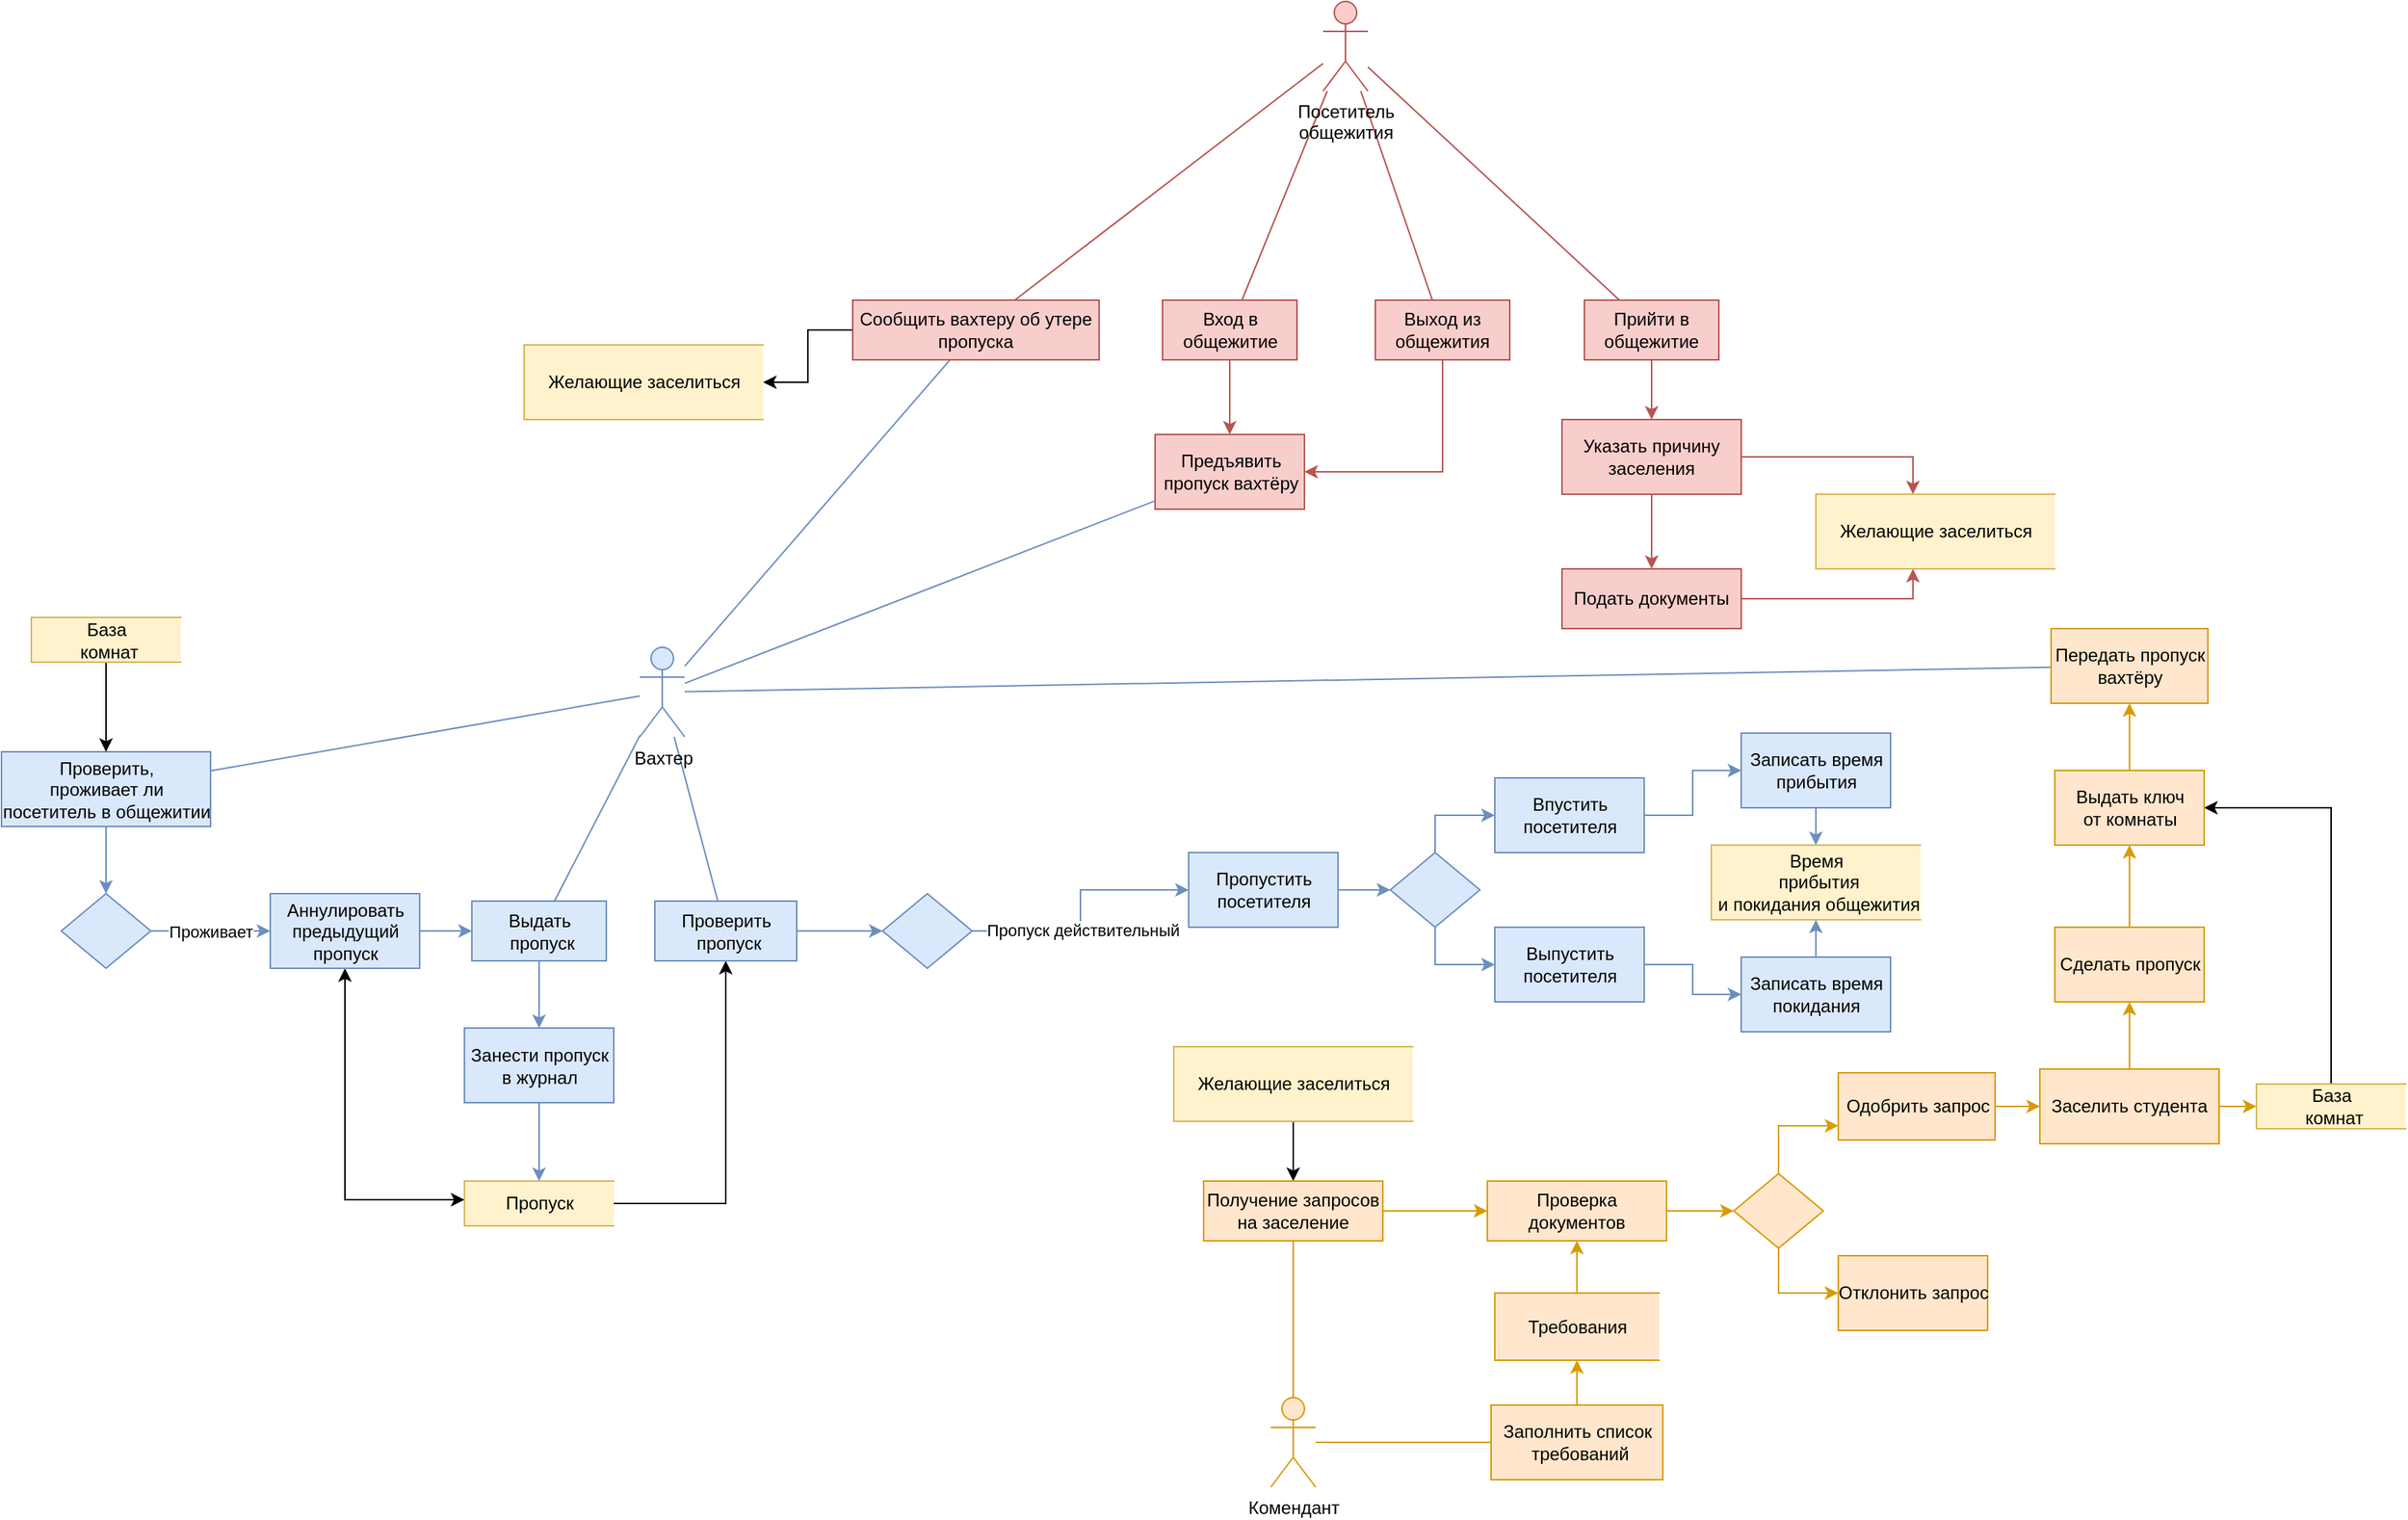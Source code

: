 <mxfile version="15.6.8" type="github">
  <diagram id="jD6TNM_BQeUBffr7h1Vu" name="Страница 1">
    <mxGraphModel dx="2903" dy="1030" grid="1" gridSize="10" guides="1" tooltips="1" connect="1" arrows="1" fold="1" page="1" pageScale="1" pageWidth="827" pageHeight="1169" math="0" shadow="0">
      <root>
        <mxCell id="0" />
        <mxCell id="1" parent="0" />
        <mxCell id="icmjAIZ1aDsR7eF-hHrB-108" style="rounded=0;orthogonalLoop=1;jettySize=auto;html=1;startArrow=none;startFill=0;endArrow=none;endFill=0;fillColor=#f8cecc;strokeColor=#b85450;" parent="1" source="icmjAIZ1aDsR7eF-hHrB-1" target="icmjAIZ1aDsR7eF-hHrB-5" edge="1">
          <mxGeometry relative="1" as="geometry">
            <mxPoint x="225.059" y="100" as="sourcePoint" />
            <mxPoint x="225" y="150" as="targetPoint" />
          </mxGeometry>
        </mxCell>
        <mxCell id="tD3QRTbrXEDpXQR9bQmA-1" style="edgeStyle=none;rounded=0;orthogonalLoop=1;jettySize=auto;html=1;endArrow=none;endFill=0;fillColor=#f8cecc;strokeColor=#b85450;" parent="1" source="icmjAIZ1aDsR7eF-hHrB-1" target="icmjAIZ1aDsR7eF-hHrB-6" edge="1">
          <mxGeometry relative="1" as="geometry" />
        </mxCell>
        <mxCell id="tD3QRTbrXEDpXQR9bQmA-2" style="edgeStyle=none;rounded=0;orthogonalLoop=1;jettySize=auto;html=1;endArrow=none;endFill=0;fillColor=#f8cecc;strokeColor=#b85450;" parent="1" source="icmjAIZ1aDsR7eF-hHrB-1" target="icmjAIZ1aDsR7eF-hHrB-7" edge="1">
          <mxGeometry relative="1" as="geometry" />
        </mxCell>
        <mxCell id="tD3QRTbrXEDpXQR9bQmA-7" style="edgeStyle=none;rounded=0;orthogonalLoop=1;jettySize=auto;html=1;endArrow=none;endFill=0;fillColor=#f8cecc;strokeColor=#b85450;" parent="1" source="icmjAIZ1aDsR7eF-hHrB-1" target="tD3QRTbrXEDpXQR9bQmA-4" edge="1">
          <mxGeometry relative="1" as="geometry" />
        </mxCell>
        <mxCell id="icmjAIZ1aDsR7eF-hHrB-1" value="Посетитель&lt;br&gt;общежития" style="shape=umlActor;verticalLabelPosition=bottom;verticalAlign=top;html=1;outlineConnect=0;fillColor=#f8cecc;strokeColor=#b85450;" parent="1" vertex="1">
          <mxGeometry x="85" y="20" width="30" height="60" as="geometry" />
        </mxCell>
        <mxCell id="OMxYR_F35L34IWSx0VG4-93" style="edgeStyle=orthogonalEdgeStyle;rounded=0;orthogonalLoop=1;jettySize=auto;html=1;endArrow=classic;endFill=1;fillColor=#f8cecc;strokeColor=#b85450;" parent="1" source="icmjAIZ1aDsR7eF-hHrB-5" target="OMxYR_F35L34IWSx0VG4-91" edge="1">
          <mxGeometry relative="1" as="geometry">
            <Array as="points">
              <mxPoint x="165" y="335" />
            </Array>
          </mxGeometry>
        </mxCell>
        <mxCell id="icmjAIZ1aDsR7eF-hHrB-5" value="&lt;span&gt;Выход из общежития&lt;/span&gt;" style="rounded=0;whiteSpace=wrap;html=1;fillColor=#f8cecc;strokeColor=#b85450;" parent="1" vertex="1">
          <mxGeometry x="120" y="220" width="90" height="40" as="geometry" />
        </mxCell>
        <mxCell id="OMxYR_F35L34IWSx0VG4-30" style="edgeStyle=orthogonalEdgeStyle;rounded=0;orthogonalLoop=1;jettySize=auto;html=1;endArrow=classic;endFill=1;fillColor=#f8cecc;strokeColor=#b85450;" parent="1" source="icmjAIZ1aDsR7eF-hHrB-6" target="OMxYR_F35L34IWSx0VG4-29" edge="1">
          <mxGeometry relative="1" as="geometry" />
        </mxCell>
        <mxCell id="icmjAIZ1aDsR7eF-hHrB-6" value="&lt;span&gt;Прийти в общежитие&lt;/span&gt;" style="rounded=0;whiteSpace=wrap;html=1;fillColor=#f8cecc;strokeColor=#b85450;" parent="1" vertex="1">
          <mxGeometry x="260" y="220" width="90" height="40" as="geometry" />
        </mxCell>
        <mxCell id="OMxYR_F35L34IWSx0VG4-143" style="rounded=0;orthogonalLoop=1;jettySize=auto;html=1;endArrow=none;endFill=0;fillColor=#dae8fc;strokeColor=#6c8ebf;" parent="1" source="icmjAIZ1aDsR7eF-hHrB-7" target="icmjAIZ1aDsR7eF-hHrB-11" edge="1">
          <mxGeometry relative="1" as="geometry" />
        </mxCell>
        <mxCell id="J3TaBKTzx61Mu4GdwZVc-2" style="edgeStyle=orthogonalEdgeStyle;rounded=0;orthogonalLoop=1;jettySize=auto;html=1;" edge="1" parent="1" source="icmjAIZ1aDsR7eF-hHrB-7" target="J3TaBKTzx61Mu4GdwZVc-1">
          <mxGeometry relative="1" as="geometry" />
        </mxCell>
        <mxCell id="icmjAIZ1aDsR7eF-hHrB-7" value="&lt;span&gt;Сообщить вахтеру об утере пропуска&lt;/span&gt;" style="rounded=0;whiteSpace=wrap;html=1;fillColor=#f8cecc;strokeColor=#b85450;" parent="1" vertex="1">
          <mxGeometry x="-230" y="220" width="165" height="40" as="geometry" />
        </mxCell>
        <mxCell id="OMxYR_F35L34IWSx0VG4-98" style="rounded=0;orthogonalLoop=1;jettySize=auto;html=1;endArrow=none;endFill=0;fillColor=#dae8fc;strokeColor=#6c8ebf;" parent="1" source="icmjAIZ1aDsR7eF-hHrB-11" target="OMxYR_F35L34IWSx0VG4-94" edge="1">
          <mxGeometry relative="1" as="geometry" />
        </mxCell>
        <mxCell id="OMxYR_F35L34IWSx0VG4-100" style="rounded=0;orthogonalLoop=1;jettySize=auto;html=1;endArrow=none;endFill=0;fillColor=#dae8fc;strokeColor=#6c8ebf;" parent="1" source="icmjAIZ1aDsR7eF-hHrB-11" target="icmjAIZ1aDsR7eF-hHrB-37" edge="1">
          <mxGeometry relative="1" as="geometry" />
        </mxCell>
        <mxCell id="OMxYR_F35L34IWSx0VG4-133" style="rounded=0;orthogonalLoop=1;jettySize=auto;html=1;endArrow=none;endFill=0;fillColor=#dae8fc;strokeColor=#6c8ebf;" parent="1" source="icmjAIZ1aDsR7eF-hHrB-11" target="OMxYR_F35L34IWSx0VG4-132" edge="1">
          <mxGeometry relative="1" as="geometry" />
        </mxCell>
        <mxCell id="5ZSdEjJ6vlAhVIFPBJSO-1" style="rounded=0;orthogonalLoop=1;jettySize=auto;html=1;endArrow=none;endFill=0;fillColor=#dae8fc;strokeColor=#6c8ebf;" parent="1" source="icmjAIZ1aDsR7eF-hHrB-11" target="OMxYR_F35L34IWSx0VG4-89" edge="1">
          <mxGeometry relative="1" as="geometry" />
        </mxCell>
        <mxCell id="icmjAIZ1aDsR7eF-hHrB-11" value="Вахтер" style="shape=umlActor;verticalLabelPosition=bottom;verticalAlign=top;html=1;outlineConnect=0;fillColor=#dae8fc;strokeColor=#6c8ebf;" parent="1" vertex="1">
          <mxGeometry x="-372.5" y="452.5" width="30" height="60" as="geometry" />
        </mxCell>
        <mxCell id="OMxYR_F35L34IWSx0VG4-96" style="edgeStyle=orthogonalEdgeStyle;rounded=0;orthogonalLoop=1;jettySize=auto;html=1;endArrow=classic;endFill=1;fillColor=#dae8fc;strokeColor=#6c8ebf;" parent="1" source="icmjAIZ1aDsR7eF-hHrB-37" target="OMxYR_F35L34IWSx0VG4-95" edge="1">
          <mxGeometry relative="1" as="geometry" />
        </mxCell>
        <mxCell id="icmjAIZ1aDsR7eF-hHrB-37" value="&lt;span&gt;Выдать&lt;br&gt;&amp;nbsp;пропуск&lt;/span&gt;" style="html=1;dashed=0;whitespace=wrap;fillColor=#dae8fc;strokeColor=#6c8ebf;" parent="1" vertex="1">
          <mxGeometry x="-485" y="622.5" width="90" height="40" as="geometry" />
        </mxCell>
        <mxCell id="OMxYR_F35L34IWSx0VG4-99" style="edgeStyle=orthogonalEdgeStyle;rounded=0;orthogonalLoop=1;jettySize=auto;html=1;endArrow=classic;endFill=1;" parent="1" source="icmjAIZ1aDsR7eF-hHrB-40" target="OMxYR_F35L34IWSx0VG4-94" edge="1">
          <mxGeometry relative="1" as="geometry" />
        </mxCell>
        <mxCell id="icmjAIZ1aDsR7eF-hHrB-40" value="Пропуск" style="html=1;dashed=0;whitespace=wrap;shape=partialRectangle;right=0;fillColor=#fff2cc;strokeColor=#d6b656;" parent="1" vertex="1">
          <mxGeometry x="-490" y="810" width="100" height="30" as="geometry" />
        </mxCell>
        <mxCell id="OMxYR_F35L34IWSx0VG4-42" style="rounded=0;orthogonalLoop=1;jettySize=auto;html=1;endArrow=none;endFill=0;fillColor=#ffe6cc;strokeColor=#d79b00;" parent="1" source="icmjAIZ1aDsR7eF-hHrB-44" target="OMxYR_F35L34IWSx0VG4-40" edge="1">
          <mxGeometry relative="1" as="geometry" />
        </mxCell>
        <mxCell id="OMxYR_F35L34IWSx0VG4-64" style="rounded=0;orthogonalLoop=1;jettySize=auto;html=1;endArrow=none;endFill=0;fillColor=#ffe6cc;strokeColor=#d79b00;" parent="1" source="icmjAIZ1aDsR7eF-hHrB-44" target="OMxYR_F35L34IWSx0VG4-62" edge="1">
          <mxGeometry relative="1" as="geometry" />
        </mxCell>
        <mxCell id="icmjAIZ1aDsR7eF-hHrB-44" value="Комендант" style="shape=umlActor;verticalLabelPosition=bottom;verticalAlign=top;html=1;outlineConnect=0;fillColor=#ffe6cc;strokeColor=#d79b00;" parent="1" vertex="1">
          <mxGeometry x="50" y="955" width="30" height="60" as="geometry" />
        </mxCell>
        <mxCell id="icmjAIZ1aDsR7eF-hHrB-49" style="edgeStyle=orthogonalEdgeStyle;rounded=0;orthogonalLoop=1;jettySize=auto;html=1;exitX=0.5;exitY=0;exitDx=0;exitDy=0;entryX=0.5;entryY=1;entryDx=0;entryDy=0;startArrow=classic;startFill=1;endArrow=none;endFill=0;fillColor=#fad7ac;strokeColor=#b46504;" parent="1" edge="1">
          <mxGeometry relative="1" as="geometry">
            <mxPoint x="25.0" y="1070" as="sourcePoint" />
          </mxGeometry>
        </mxCell>
        <mxCell id="OMxYR_F35L34IWSx0VG4-25" style="rounded=0;orthogonalLoop=1;jettySize=auto;html=1;endArrow=classic;endFill=1;fillColor=#f8cecc;strokeColor=#b85450;edgeStyle=orthogonalEdgeStyle;" parent="1" source="tD3QRTbrXEDpXQR9bQmA-4" target="OMxYR_F35L34IWSx0VG4-91" edge="1">
          <mxGeometry relative="1" as="geometry">
            <mxPoint x="15" y="310" as="targetPoint" />
          </mxGeometry>
        </mxCell>
        <mxCell id="tD3QRTbrXEDpXQR9bQmA-4" value="&lt;span&gt;Вход в общежитие&lt;/span&gt;" style="rounded=0;whiteSpace=wrap;html=1;fillColor=#f8cecc;strokeColor=#b85450;" parent="1" vertex="1">
          <mxGeometry x="-22.5" y="220" width="90" height="40" as="geometry" />
        </mxCell>
        <mxCell id="OMxYR_F35L34IWSx0VG4-34" style="edgeStyle=orthogonalEdgeStyle;rounded=0;orthogonalLoop=1;jettySize=auto;html=1;endArrow=classic;endFill=1;fillColor=#f8cecc;strokeColor=#b85450;" parent="1" source="OMxYR_F35L34IWSx0VG4-28" target="OMxYR_F35L34IWSx0VG4-32" edge="1">
          <mxGeometry relative="1" as="geometry">
            <Array as="points">
              <mxPoint x="480" y="420" />
            </Array>
          </mxGeometry>
        </mxCell>
        <mxCell id="OMxYR_F35L34IWSx0VG4-28" value="Подать документы" style="rounded=0;whiteSpace=wrap;html=1;fillColor=#f8cecc;strokeColor=#b85450;" parent="1" vertex="1">
          <mxGeometry x="245" y="400" width="120" height="40" as="geometry" />
        </mxCell>
        <mxCell id="OMxYR_F35L34IWSx0VG4-31" style="edgeStyle=orthogonalEdgeStyle;rounded=0;orthogonalLoop=1;jettySize=auto;html=1;endArrow=classic;endFill=1;fillColor=#f8cecc;strokeColor=#b85450;" parent="1" source="OMxYR_F35L34IWSx0VG4-29" target="OMxYR_F35L34IWSx0VG4-28" edge="1">
          <mxGeometry relative="1" as="geometry" />
        </mxCell>
        <mxCell id="OMxYR_F35L34IWSx0VG4-33" style="edgeStyle=orthogonalEdgeStyle;rounded=0;orthogonalLoop=1;jettySize=auto;html=1;endArrow=classic;endFill=1;fillColor=#f8cecc;strokeColor=#b85450;" parent="1" source="OMxYR_F35L34IWSx0VG4-29" target="OMxYR_F35L34IWSx0VG4-32" edge="1">
          <mxGeometry relative="1" as="geometry">
            <Array as="points">
              <mxPoint x="480" y="325" />
            </Array>
          </mxGeometry>
        </mxCell>
        <mxCell id="OMxYR_F35L34IWSx0VG4-29" value="Указать причину заселения" style="rounded=0;whiteSpace=wrap;html=1;fillColor=#f8cecc;strokeColor=#b85450;" parent="1" vertex="1">
          <mxGeometry x="245" y="300" width="120" height="50" as="geometry" />
        </mxCell>
        <mxCell id="OMxYR_F35L34IWSx0VG4-32" value="Желающие заселиться" style="html=1;dashed=0;whitespace=wrap;shape=partialRectangle;right=0;fillColor=#fff2cc;strokeColor=#d6b656;" parent="1" vertex="1">
          <mxGeometry x="415" y="350" width="160" height="50" as="geometry" />
        </mxCell>
        <mxCell id="OMxYR_F35L34IWSx0VG4-44" style="edgeStyle=orthogonalEdgeStyle;rounded=0;orthogonalLoop=1;jettySize=auto;html=1;endArrow=classic;endFill=1;" parent="1" source="OMxYR_F35L34IWSx0VG4-37" target="OMxYR_F35L34IWSx0VG4-40" edge="1">
          <mxGeometry relative="1" as="geometry" />
        </mxCell>
        <mxCell id="OMxYR_F35L34IWSx0VG4-37" value="Желающие заселиться" style="html=1;dashed=0;whitespace=wrap;shape=partialRectangle;right=0;fillColor=#fff2cc;strokeColor=#d6b656;" parent="1" vertex="1">
          <mxGeometry x="-15" y="720" width="160" height="50" as="geometry" />
        </mxCell>
        <mxCell id="OMxYR_F35L34IWSx0VG4-47" style="edgeStyle=orthogonalEdgeStyle;rounded=0;orthogonalLoop=1;jettySize=auto;html=1;endArrow=classic;endFill=1;fillColor=#ffe6cc;strokeColor=#d79b00;" parent="1" source="OMxYR_F35L34IWSx0VG4-40" target="OMxYR_F35L34IWSx0VG4-46" edge="1">
          <mxGeometry relative="1" as="geometry" />
        </mxCell>
        <mxCell id="OMxYR_F35L34IWSx0VG4-40" value="Получение запросов на заселение" style="rounded=0;whiteSpace=wrap;html=1;fillColor=#ffe6cc;strokeColor=#d79b00;" parent="1" vertex="1">
          <mxGeometry x="5" y="810" width="120" height="40" as="geometry" />
        </mxCell>
        <mxCell id="OMxYR_F35L34IWSx0VG4-56" style="edgeStyle=orthogonalEdgeStyle;rounded=0;orthogonalLoop=1;jettySize=auto;html=1;endArrow=classic;endFill=1;fillColor=#ffe6cc;strokeColor=#d79b00;" parent="1" source="OMxYR_F35L34IWSx0VG4-46" target="OMxYR_F35L34IWSx0VG4-55" edge="1">
          <mxGeometry relative="1" as="geometry" />
        </mxCell>
        <mxCell id="OMxYR_F35L34IWSx0VG4-46" value="Проверка документов" style="rounded=0;whiteSpace=wrap;html=1;fillColor=#ffe6cc;strokeColor=#d79b00;" parent="1" vertex="1">
          <mxGeometry x="195" y="810" width="120" height="40" as="geometry" />
        </mxCell>
        <mxCell id="OMxYR_F35L34IWSx0VG4-53" style="edgeStyle=orthogonalEdgeStyle;rounded=0;orthogonalLoop=1;jettySize=auto;html=1;endArrow=classic;endFill=1;fillColor=#ffe6cc;strokeColor=#d79b00;" parent="1" source="OMxYR_F35L34IWSx0VG4-52" target="OMxYR_F35L34IWSx0VG4-46" edge="1">
          <mxGeometry relative="1" as="geometry" />
        </mxCell>
        <mxCell id="OMxYR_F35L34IWSx0VG4-52" value="Требования" style="html=1;dashed=0;whitespace=wrap;shape=partialRectangle;right=0;fillColor=#ffe6cc;strokeColor=#d79b00;" parent="1" vertex="1">
          <mxGeometry x="200" y="885" width="110" height="45" as="geometry" />
        </mxCell>
        <mxCell id="OMxYR_F35L34IWSx0VG4-59" style="edgeStyle=orthogonalEdgeStyle;rounded=0;orthogonalLoop=1;jettySize=auto;html=1;endArrow=classic;endFill=1;fillColor=#ffe6cc;strokeColor=#d79b00;" parent="1" source="OMxYR_F35L34IWSx0VG4-55" target="OMxYR_F35L34IWSx0VG4-58" edge="1">
          <mxGeometry relative="1" as="geometry">
            <Array as="points">
              <mxPoint x="390" y="773" />
            </Array>
          </mxGeometry>
        </mxCell>
        <mxCell id="OMxYR_F35L34IWSx0VG4-60" style="edgeStyle=orthogonalEdgeStyle;rounded=0;orthogonalLoop=1;jettySize=auto;html=1;endArrow=classic;endFill=1;fillColor=#ffe6cc;strokeColor=#d79b00;" parent="1" source="OMxYR_F35L34IWSx0VG4-55" target="OMxYR_F35L34IWSx0VG4-57" edge="1">
          <mxGeometry relative="1" as="geometry">
            <Array as="points">
              <mxPoint x="390" y="885" />
            </Array>
          </mxGeometry>
        </mxCell>
        <mxCell id="OMxYR_F35L34IWSx0VG4-55" value="" style="shape=rhombus;html=1;dashed=0;whitespace=wrap;perimeter=rhombusPerimeter;fillColor=#ffe6cc;strokeColor=#d79b00;" parent="1" vertex="1">
          <mxGeometry x="360" y="805" width="60" height="50" as="geometry" />
        </mxCell>
        <mxCell id="OMxYR_F35L34IWSx0VG4-57" value="Отклонить запрос" style="html=1;dashed=0;whitespace=wrap;fillColor=#ffe6cc;strokeColor=#d79b00;" parent="1" vertex="1">
          <mxGeometry x="430" y="860" width="100" height="50" as="geometry" />
        </mxCell>
        <mxCell id="OMxYR_F35L34IWSx0VG4-68" style="edgeStyle=orthogonalEdgeStyle;rounded=0;orthogonalLoop=1;jettySize=auto;html=1;endArrow=classic;endFill=1;fillColor=#ffe6cc;strokeColor=#d79b00;" parent="1" source="OMxYR_F35L34IWSx0VG4-58" target="OMxYR_F35L34IWSx0VG4-65" edge="1">
          <mxGeometry relative="1" as="geometry" />
        </mxCell>
        <mxCell id="OMxYR_F35L34IWSx0VG4-58" value="Одобрить запрос" style="html=1;dashed=0;whitespace=wrap;fillColor=#ffe6cc;strokeColor=#d79b00;" parent="1" vertex="1">
          <mxGeometry x="430" y="737.5" width="105" height="45" as="geometry" />
        </mxCell>
        <mxCell id="OMxYR_F35L34IWSx0VG4-63" style="edgeStyle=orthogonalEdgeStyle;rounded=0;orthogonalLoop=1;jettySize=auto;html=1;endArrow=classic;endFill=1;fillColor=#ffe6cc;strokeColor=#d79b00;" parent="1" source="OMxYR_F35L34IWSx0VG4-62" target="OMxYR_F35L34IWSx0VG4-52" edge="1">
          <mxGeometry relative="1" as="geometry" />
        </mxCell>
        <mxCell id="OMxYR_F35L34IWSx0VG4-62" value="Заполнить список&lt;br&gt;&amp;nbsp;требований" style="html=1;dashed=0;whitespace=wrap;fillColor=#ffe6cc;strokeColor=#d79b00;" parent="1" vertex="1">
          <mxGeometry x="197.5" y="960" width="115" height="50" as="geometry" />
        </mxCell>
        <mxCell id="OMxYR_F35L34IWSx0VG4-67" style="edgeStyle=orthogonalEdgeStyle;rounded=0;orthogonalLoop=1;jettySize=auto;html=1;endArrow=classic;endFill=1;fillColor=#ffe6cc;strokeColor=#d79b00;" parent="1" source="OMxYR_F35L34IWSx0VG4-65" target="OMxYR_F35L34IWSx0VG4-66" edge="1">
          <mxGeometry relative="1" as="geometry" />
        </mxCell>
        <mxCell id="OMxYR_F35L34IWSx0VG4-130" style="edgeStyle=orthogonalEdgeStyle;rounded=0;orthogonalLoop=1;jettySize=auto;html=1;endArrow=classic;endFill=1;fillColor=#ffe6cc;strokeColor=#d79b00;" parent="1" source="OMxYR_F35L34IWSx0VG4-65" target="OMxYR_F35L34IWSx0VG4-129" edge="1">
          <mxGeometry relative="1" as="geometry" />
        </mxCell>
        <mxCell id="OMxYR_F35L34IWSx0VG4-65" value="Заселить студента" style="rounded=0;whiteSpace=wrap;html=1;fillColor=#ffe6cc;strokeColor=#d79b00;" parent="1" vertex="1">
          <mxGeometry x="565" y="735" width="120" height="50" as="geometry" />
        </mxCell>
        <mxCell id="OMxYR_F35L34IWSx0VG4-146" style="edgeStyle=orthogonalEdgeStyle;rounded=0;orthogonalLoop=1;jettySize=auto;html=1;endArrow=classic;endFill=1;" parent="1" source="OMxYR_F35L34IWSx0VG4-66" target="OMxYR_F35L34IWSx0VG4-144" edge="1">
          <mxGeometry relative="1" as="geometry">
            <Array as="points">
              <mxPoint x="760" y="560" />
            </Array>
          </mxGeometry>
        </mxCell>
        <mxCell id="OMxYR_F35L34IWSx0VG4-66" value="База&lt;br&gt;&amp;nbsp;комнат" style="html=1;dashed=0;whitespace=wrap;shape=partialRectangle;right=0;fillColor=#fff2cc;strokeColor=#d6b656;" parent="1" vertex="1">
          <mxGeometry x="710" y="745" width="100" height="30" as="geometry" />
        </mxCell>
        <mxCell id="OMxYR_F35L34IWSx0VG4-89" value="Передать пропуск&lt;br&gt;вахтёру" style="html=1;dashed=0;whitespace=wrap;fillColor=#ffe6cc;strokeColor=#d79b00;" parent="1" vertex="1">
          <mxGeometry x="572.5" y="440" width="105" height="50" as="geometry" />
        </mxCell>
        <mxCell id="OMxYR_F35L34IWSx0VG4-147" style="rounded=0;orthogonalLoop=1;jettySize=auto;html=1;endArrow=none;endFill=0;fillColor=#dae8fc;strokeColor=#6c8ebf;" parent="1" source="OMxYR_F35L34IWSx0VG4-91" target="icmjAIZ1aDsR7eF-hHrB-11" edge="1">
          <mxGeometry relative="1" as="geometry" />
        </mxCell>
        <mxCell id="OMxYR_F35L34IWSx0VG4-91" value="Предъявить&lt;br&gt;пропуск вахтёру" style="html=1;dashed=0;whitespace=wrap;fillColor=#f8cecc;strokeColor=#b85450;" parent="1" vertex="1">
          <mxGeometry x="-27.5" y="310" width="100" height="50" as="geometry" />
        </mxCell>
        <mxCell id="OMxYR_F35L34IWSx0VG4-102" style="edgeStyle=orthogonalEdgeStyle;rounded=0;orthogonalLoop=1;jettySize=auto;html=1;endArrow=classic;endFill=1;fillColor=#dae8fc;strokeColor=#6c8ebf;" parent="1" source="OMxYR_F35L34IWSx0VG4-94" target="OMxYR_F35L34IWSx0VG4-101" edge="1">
          <mxGeometry relative="1" as="geometry">
            <mxPoint x="-220" y="635" as="targetPoint" />
          </mxGeometry>
        </mxCell>
        <mxCell id="OMxYR_F35L34IWSx0VG4-94" value="Проверить&lt;br&gt;&amp;nbsp;пропуск" style="html=1;dashed=0;whitespace=wrap;fillColor=#dae8fc;strokeColor=#6c8ebf;" parent="1" vertex="1">
          <mxGeometry x="-362.5" y="622.5" width="95" height="40" as="geometry" />
        </mxCell>
        <mxCell id="OMxYR_F35L34IWSx0VG4-97" style="edgeStyle=orthogonalEdgeStyle;rounded=0;orthogonalLoop=1;jettySize=auto;html=1;endArrow=classic;endFill=1;fillColor=#dae8fc;strokeColor=#6c8ebf;" parent="1" source="OMxYR_F35L34IWSx0VG4-95" target="icmjAIZ1aDsR7eF-hHrB-40" edge="1">
          <mxGeometry relative="1" as="geometry" />
        </mxCell>
        <mxCell id="OMxYR_F35L34IWSx0VG4-95" value="Занести пропуск&lt;br&gt;в журнал" style="html=1;dashed=0;whitespace=wrap;fillColor=#dae8fc;strokeColor=#6c8ebf;" parent="1" vertex="1">
          <mxGeometry x="-490" y="707.5" width="100" height="50" as="geometry" />
        </mxCell>
        <mxCell id="OMxYR_F35L34IWSx0VG4-116" style="edgeStyle=orthogonalEdgeStyle;rounded=0;orthogonalLoop=1;jettySize=auto;html=1;endArrow=classic;endFill=1;fillColor=#dae8fc;strokeColor=#6c8ebf;" parent="1" source="OMxYR_F35L34IWSx0VG4-101" target="OMxYR_F35L34IWSx0VG4-103" edge="1">
          <mxGeometry relative="1" as="geometry" />
        </mxCell>
        <mxCell id="OMxYR_F35L34IWSx0VG4-121" value="Пропуск действительный" style="edgeLabel;html=1;align=center;verticalAlign=middle;resizable=0;points=[];" parent="OMxYR_F35L34IWSx0VG4-116" vertex="1" connectable="0">
          <mxGeometry x="-0.145" y="-1" relative="1" as="geometry">
            <mxPoint as="offset" />
          </mxGeometry>
        </mxCell>
        <mxCell id="OMxYR_F35L34IWSx0VG4-101" value="" style="shape=rhombus;html=1;dashed=0;whitespace=wrap;perimeter=rhombusPerimeter;fillColor=#dae8fc;strokeColor=#6c8ebf;" parent="1" vertex="1">
          <mxGeometry x="-210" y="617.5" width="60" height="50" as="geometry" />
        </mxCell>
        <mxCell id="OMxYR_F35L34IWSx0VG4-106" style="edgeStyle=orthogonalEdgeStyle;rounded=0;orthogonalLoop=1;jettySize=auto;html=1;endArrow=classic;endFill=1;fillColor=#dae8fc;strokeColor=#6c8ebf;" parent="1" source="OMxYR_F35L34IWSx0VG4-103" target="OMxYR_F35L34IWSx0VG4-109" edge="1">
          <mxGeometry relative="1" as="geometry">
            <mxPoint x="125" y="615" as="targetPoint" />
          </mxGeometry>
        </mxCell>
        <mxCell id="OMxYR_F35L34IWSx0VG4-103" value="Пропустить&lt;br&gt;посетителя" style="html=1;dashed=0;whitespace=wrap;fillColor=#dae8fc;strokeColor=#6c8ebf;" parent="1" vertex="1">
          <mxGeometry x="-5" y="590" width="100" height="50" as="geometry" />
        </mxCell>
        <mxCell id="OMxYR_F35L34IWSx0VG4-107" value="&lt;span&gt;Время&lt;br&gt;&amp;nbsp;прибытия&lt;br&gt;&amp;nbsp;и покидания общежития&lt;/span&gt;" style="html=1;dashed=0;whitespace=wrap;shape=partialRectangle;right=0;fillColor=#fff2cc;strokeColor=#d6b656;" parent="1" vertex="1">
          <mxGeometry x="345" y="585" width="140" height="50" as="geometry" />
        </mxCell>
        <mxCell id="OMxYR_F35L34IWSx0VG4-112" style="edgeStyle=orthogonalEdgeStyle;rounded=0;orthogonalLoop=1;jettySize=auto;html=1;endArrow=classic;endFill=1;fillColor=#dae8fc;strokeColor=#6c8ebf;" parent="1" source="OMxYR_F35L34IWSx0VG4-109" target="OMxYR_F35L34IWSx0VG4-111" edge="1">
          <mxGeometry relative="1" as="geometry">
            <Array as="points">
              <mxPoint x="160" y="565" />
            </Array>
          </mxGeometry>
        </mxCell>
        <mxCell id="OMxYR_F35L34IWSx0VG4-114" style="edgeStyle=orthogonalEdgeStyle;rounded=0;orthogonalLoop=1;jettySize=auto;html=1;endArrow=classic;endFill=1;exitX=0.5;exitY=1;exitDx=0;exitDy=0;fillColor=#dae8fc;strokeColor=#6c8ebf;" parent="1" source="OMxYR_F35L34IWSx0VG4-109" target="OMxYR_F35L34IWSx0VG4-113" edge="1">
          <mxGeometry relative="1" as="geometry">
            <Array as="points">
              <mxPoint x="160" y="665" />
            </Array>
          </mxGeometry>
        </mxCell>
        <mxCell id="OMxYR_F35L34IWSx0VG4-109" value="" style="shape=rhombus;html=1;dashed=0;whitespace=wrap;perimeter=rhombusPerimeter;fillColor=#dae8fc;strokeColor=#6c8ebf;" parent="1" vertex="1">
          <mxGeometry x="130" y="590" width="60" height="50" as="geometry" />
        </mxCell>
        <mxCell id="OMxYR_F35L34IWSx0VG4-123" style="edgeStyle=orthogonalEdgeStyle;rounded=0;orthogonalLoop=1;jettySize=auto;html=1;endArrow=classic;endFill=1;fillColor=#dae8fc;strokeColor=#6c8ebf;" parent="1" source="OMxYR_F35L34IWSx0VG4-111" target="OMxYR_F35L34IWSx0VG4-122" edge="1">
          <mxGeometry relative="1" as="geometry" />
        </mxCell>
        <mxCell id="OMxYR_F35L34IWSx0VG4-111" value="Впустить&lt;br&gt;посетителя" style="html=1;dashed=0;whitespace=wrap;fillColor=#dae8fc;strokeColor=#6c8ebf;" parent="1" vertex="1">
          <mxGeometry x="200" y="540" width="100" height="50" as="geometry" />
        </mxCell>
        <mxCell id="OMxYR_F35L34IWSx0VG4-127" style="edgeStyle=orthogonalEdgeStyle;rounded=0;orthogonalLoop=1;jettySize=auto;html=1;endArrow=classic;endFill=1;fillColor=#dae8fc;strokeColor=#6c8ebf;" parent="1" source="OMxYR_F35L34IWSx0VG4-113" target="OMxYR_F35L34IWSx0VG4-125" edge="1">
          <mxGeometry relative="1" as="geometry" />
        </mxCell>
        <mxCell id="OMxYR_F35L34IWSx0VG4-113" value="Выпустить&lt;br&gt;посетителя" style="html=1;dashed=0;whitespace=wrap;fillColor=#dae8fc;strokeColor=#6c8ebf;" parent="1" vertex="1">
          <mxGeometry x="200" y="640" width="100" height="50" as="geometry" />
        </mxCell>
        <mxCell id="OMxYR_F35L34IWSx0VG4-124" style="edgeStyle=orthogonalEdgeStyle;rounded=0;orthogonalLoop=1;jettySize=auto;html=1;endArrow=classic;endFill=1;fillColor=#dae8fc;strokeColor=#6c8ebf;" parent="1" source="OMxYR_F35L34IWSx0VG4-122" target="OMxYR_F35L34IWSx0VG4-107" edge="1">
          <mxGeometry relative="1" as="geometry" />
        </mxCell>
        <mxCell id="OMxYR_F35L34IWSx0VG4-122" value="Записать время&lt;br&gt;прибытия" style="html=1;dashed=0;whitespace=wrap;fillColor=#dae8fc;strokeColor=#6c8ebf;" parent="1" vertex="1">
          <mxGeometry x="365" y="510" width="100" height="50" as="geometry" />
        </mxCell>
        <mxCell id="OMxYR_F35L34IWSx0VG4-126" style="edgeStyle=orthogonalEdgeStyle;rounded=0;orthogonalLoop=1;jettySize=auto;html=1;endArrow=classic;endFill=1;fillColor=#dae8fc;strokeColor=#6c8ebf;" parent="1" source="OMxYR_F35L34IWSx0VG4-125" target="OMxYR_F35L34IWSx0VG4-107" edge="1">
          <mxGeometry relative="1" as="geometry" />
        </mxCell>
        <mxCell id="OMxYR_F35L34IWSx0VG4-125" value="Записать время&lt;br&gt;покидания" style="html=1;dashed=0;whitespace=wrap;fillColor=#dae8fc;strokeColor=#6c8ebf;" parent="1" vertex="1">
          <mxGeometry x="365" y="660" width="100" height="50" as="geometry" />
        </mxCell>
        <mxCell id="OMxYR_F35L34IWSx0VG4-131" style="edgeStyle=orthogonalEdgeStyle;rounded=0;orthogonalLoop=1;jettySize=auto;html=1;endArrow=classic;endFill=1;fillColor=#ffe6cc;strokeColor=#d79b00;" parent="1" source="OMxYR_F35L34IWSx0VG4-129" target="OMxYR_F35L34IWSx0VG4-144" edge="1">
          <mxGeometry relative="1" as="geometry" />
        </mxCell>
        <mxCell id="OMxYR_F35L34IWSx0VG4-129" value="Сделать пропуск" style="html=1;dashed=0;whitespace=wrap;fillColor=#ffe6cc;strokeColor=#d79b00;" parent="1" vertex="1">
          <mxGeometry x="575" y="640" width="100" height="50" as="geometry" />
        </mxCell>
        <mxCell id="OMxYR_F35L34IWSx0VG4-135" style="edgeStyle=orthogonalEdgeStyle;rounded=0;orthogonalLoop=1;jettySize=auto;html=1;endArrow=classic;endFill=1;fillColor=#dae8fc;strokeColor=#6c8ebf;" parent="1" source="OMxYR_F35L34IWSx0VG4-132" target="OMxYR_F35L34IWSx0VG4-134" edge="1">
          <mxGeometry relative="1" as="geometry" />
        </mxCell>
        <mxCell id="OMxYR_F35L34IWSx0VG4-132" value="Проверить,&lt;br&gt;проживает ли&lt;br&gt;посетитель в общежитии" style="html=1;dashed=0;whitespace=wrap;fillColor=#dae8fc;strokeColor=#6c8ebf;" parent="1" vertex="1">
          <mxGeometry x="-800" y="522.5" width="140" height="50" as="geometry" />
        </mxCell>
        <mxCell id="OMxYR_F35L34IWSx0VG4-136" value="Проживает" style="edgeStyle=orthogonalEdgeStyle;rounded=0;orthogonalLoop=1;jettySize=auto;html=1;endArrow=classic;endFill=1;fillColor=#dae8fc;strokeColor=#6c8ebf;" parent="1" source="OMxYR_F35L34IWSx0VG4-134" target="OMxYR_F35L34IWSx0VG4-137" edge="1">
          <mxGeometry relative="1" as="geometry" />
        </mxCell>
        <mxCell id="OMxYR_F35L34IWSx0VG4-134" value="" style="shape=rhombus;html=1;dashed=0;whitespace=wrap;perimeter=rhombusPerimeter;fillColor=#dae8fc;strokeColor=#6c8ebf;" parent="1" vertex="1">
          <mxGeometry x="-760" y="617.5" width="60" height="50" as="geometry" />
        </mxCell>
        <mxCell id="OMxYR_F35L34IWSx0VG4-138" style="edgeStyle=orthogonalEdgeStyle;rounded=0;orthogonalLoop=1;jettySize=auto;html=1;endArrow=classic;endFill=1;fillColor=#dae8fc;strokeColor=#6c8ebf;" parent="1" source="OMxYR_F35L34IWSx0VG4-137" target="icmjAIZ1aDsR7eF-hHrB-37" edge="1">
          <mxGeometry relative="1" as="geometry" />
        </mxCell>
        <mxCell id="OMxYR_F35L34IWSx0VG4-140" style="edgeStyle=orthogonalEdgeStyle;rounded=0;orthogonalLoop=1;jettySize=auto;html=1;endArrow=classic;endFill=1;startArrow=classic;startFill=1;" parent="1" source="OMxYR_F35L34IWSx0VG4-137" target="icmjAIZ1aDsR7eF-hHrB-40" edge="1">
          <mxGeometry relative="1" as="geometry">
            <Array as="points">
              <mxPoint x="-570" y="822.5" />
            </Array>
          </mxGeometry>
        </mxCell>
        <mxCell id="OMxYR_F35L34IWSx0VG4-137" value="Аннулировать&lt;br&gt;предыдущий&lt;br&gt;пропуск" style="html=1;dashed=0;whitespace=wrap;fillColor=#dae8fc;strokeColor=#6c8ebf;" parent="1" vertex="1">
          <mxGeometry x="-620" y="617.5" width="100" height="50" as="geometry" />
        </mxCell>
        <mxCell id="OMxYR_F35L34IWSx0VG4-142" style="edgeStyle=orthogonalEdgeStyle;rounded=0;orthogonalLoop=1;jettySize=auto;html=1;endArrow=classic;endFill=1;" parent="1" source="OMxYR_F35L34IWSx0VG4-141" target="OMxYR_F35L34IWSx0VG4-132" edge="1">
          <mxGeometry relative="1" as="geometry" />
        </mxCell>
        <mxCell id="OMxYR_F35L34IWSx0VG4-141" value="База&lt;br&gt;&amp;nbsp;комнат" style="html=1;dashed=0;whitespace=wrap;shape=partialRectangle;right=0;fillColor=#fff2cc;strokeColor=#d6b656;" parent="1" vertex="1">
          <mxGeometry x="-780" y="432.5" width="100" height="30" as="geometry" />
        </mxCell>
        <mxCell id="OMxYR_F35L34IWSx0VG4-145" style="edgeStyle=orthogonalEdgeStyle;rounded=0;orthogonalLoop=1;jettySize=auto;html=1;endArrow=classic;endFill=1;fillColor=#ffe6cc;strokeColor=#d79b00;" parent="1" source="OMxYR_F35L34IWSx0VG4-144" target="OMxYR_F35L34IWSx0VG4-89" edge="1">
          <mxGeometry relative="1" as="geometry" />
        </mxCell>
        <mxCell id="OMxYR_F35L34IWSx0VG4-144" value="Выдать ключ&lt;br&gt;от комнаты" style="html=1;dashed=0;whitespace=wrap;fillColor=#ffe6cc;strokeColor=#d79b00;" parent="1" vertex="1">
          <mxGeometry x="575" y="535" width="100" height="50" as="geometry" />
        </mxCell>
        <mxCell id="J3TaBKTzx61Mu4GdwZVc-1" value="Желающие заселиться" style="html=1;dashed=0;whitespace=wrap;shape=partialRectangle;right=0;fillColor=#fff2cc;strokeColor=#d6b656;" vertex="1" parent="1">
          <mxGeometry x="-450" y="250" width="160" height="50" as="geometry" />
        </mxCell>
      </root>
    </mxGraphModel>
  </diagram>
</mxfile>
